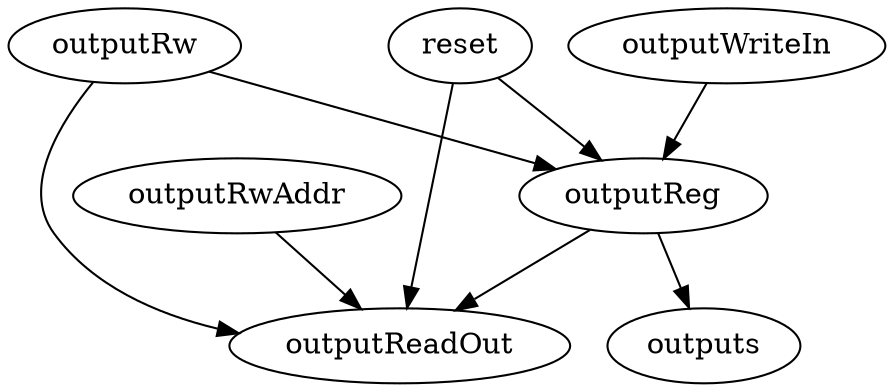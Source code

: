 strict digraph "" {
	reset -> outputReadOut	 [weight=2.0];
	reset -> outputReg	 [weight=1.0];
	outputRwAddr -> outputReadOut	 [weight=1.0];
	outputRw -> outputReadOut	 [weight=1.0];
	outputRw -> outputReg	 [weight=1.0];
	outputWriteIn -> outputReg	 [weight=1.0];
	outputReg -> outputReadOut	 [weight=1.0];
	outputReg -> outputs	 [weight=1.0];
}
